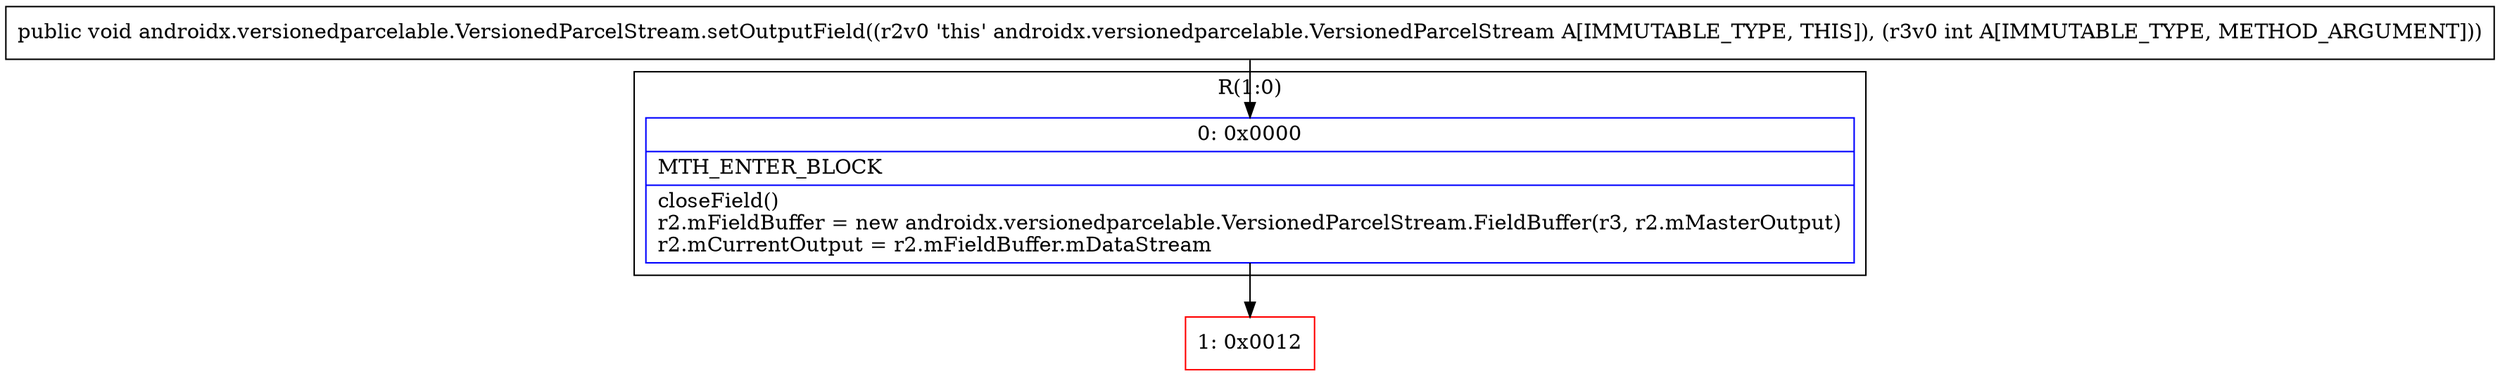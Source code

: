 digraph "CFG forandroidx.versionedparcelable.VersionedParcelStream.setOutputField(I)V" {
subgraph cluster_Region_2116220755 {
label = "R(1:0)";
node [shape=record,color=blue];
Node_0 [shape=record,label="{0\:\ 0x0000|MTH_ENTER_BLOCK\l|closeField()\lr2.mFieldBuffer = new androidx.versionedparcelable.VersionedParcelStream.FieldBuffer(r3, r2.mMasterOutput)\lr2.mCurrentOutput = r2.mFieldBuffer.mDataStream\l}"];
}
Node_1 [shape=record,color=red,label="{1\:\ 0x0012}"];
MethodNode[shape=record,label="{public void androidx.versionedparcelable.VersionedParcelStream.setOutputField((r2v0 'this' androidx.versionedparcelable.VersionedParcelStream A[IMMUTABLE_TYPE, THIS]), (r3v0 int A[IMMUTABLE_TYPE, METHOD_ARGUMENT])) }"];
MethodNode -> Node_0;
Node_0 -> Node_1;
}


